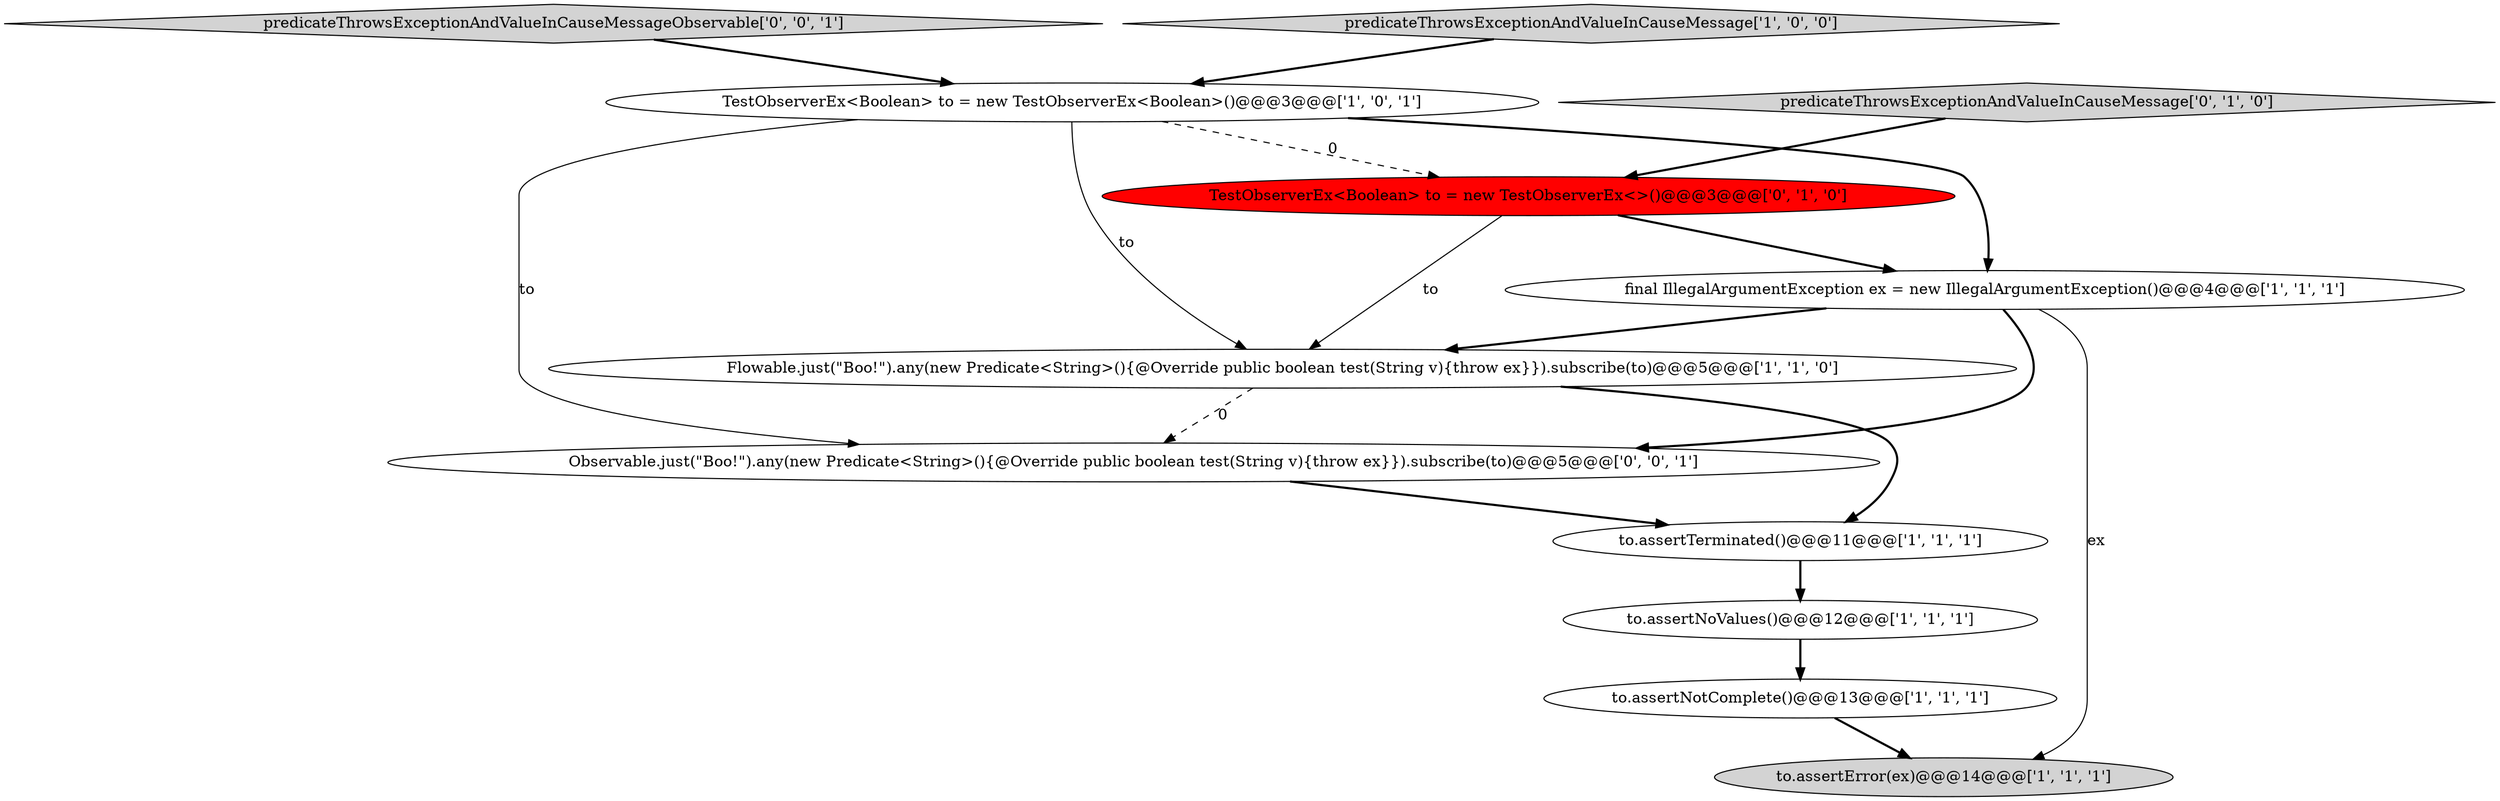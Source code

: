 digraph {
5 [style = filled, label = "final IllegalArgumentException ex = new IllegalArgumentException()@@@4@@@['1', '1', '1']", fillcolor = white, shape = ellipse image = "AAA0AAABBB1BBB"];
4 [style = filled, label = "to.assertTerminated()@@@11@@@['1', '1', '1']", fillcolor = white, shape = ellipse image = "AAA0AAABBB1BBB"];
10 [style = filled, label = "predicateThrowsExceptionAndValueInCauseMessageObservable['0', '0', '1']", fillcolor = lightgray, shape = diamond image = "AAA0AAABBB3BBB"];
3 [style = filled, label = "to.assertError(ex)@@@14@@@['1', '1', '1']", fillcolor = lightgray, shape = ellipse image = "AAA0AAABBB1BBB"];
2 [style = filled, label = "predicateThrowsExceptionAndValueInCauseMessage['1', '0', '0']", fillcolor = lightgray, shape = diamond image = "AAA0AAABBB1BBB"];
8 [style = filled, label = "TestObserverEx<Boolean> to = new TestObserverEx<>()@@@3@@@['0', '1', '0']", fillcolor = red, shape = ellipse image = "AAA1AAABBB2BBB"];
11 [style = filled, label = "Observable.just(\"Boo!\").any(new Predicate<String>(){@Override public boolean test(String v){throw ex}}).subscribe(to)@@@5@@@['0', '0', '1']", fillcolor = white, shape = ellipse image = "AAA0AAABBB3BBB"];
7 [style = filled, label = "to.assertNotComplete()@@@13@@@['1', '1', '1']", fillcolor = white, shape = ellipse image = "AAA0AAABBB1BBB"];
0 [style = filled, label = "Flowable.just(\"Boo!\").any(new Predicate<String>(){@Override public boolean test(String v){throw ex}}).subscribe(to)@@@5@@@['1', '1', '0']", fillcolor = white, shape = ellipse image = "AAA0AAABBB1BBB"];
9 [style = filled, label = "predicateThrowsExceptionAndValueInCauseMessage['0', '1', '0']", fillcolor = lightgray, shape = diamond image = "AAA0AAABBB2BBB"];
6 [style = filled, label = "TestObserverEx<Boolean> to = new TestObserverEx<Boolean>()@@@3@@@['1', '0', '1']", fillcolor = white, shape = ellipse image = "AAA0AAABBB1BBB"];
1 [style = filled, label = "to.assertNoValues()@@@12@@@['1', '1', '1']", fillcolor = white, shape = ellipse image = "AAA0AAABBB1BBB"];
6->11 [style = solid, label="to"];
6->5 [style = bold, label=""];
4->1 [style = bold, label=""];
5->11 [style = bold, label=""];
6->8 [style = dashed, label="0"];
0->11 [style = dashed, label="0"];
5->3 [style = solid, label="ex"];
8->5 [style = bold, label=""];
5->0 [style = bold, label=""];
9->8 [style = bold, label=""];
0->4 [style = bold, label=""];
1->7 [style = bold, label=""];
2->6 [style = bold, label=""];
10->6 [style = bold, label=""];
8->0 [style = solid, label="to"];
7->3 [style = bold, label=""];
6->0 [style = solid, label="to"];
11->4 [style = bold, label=""];
}
